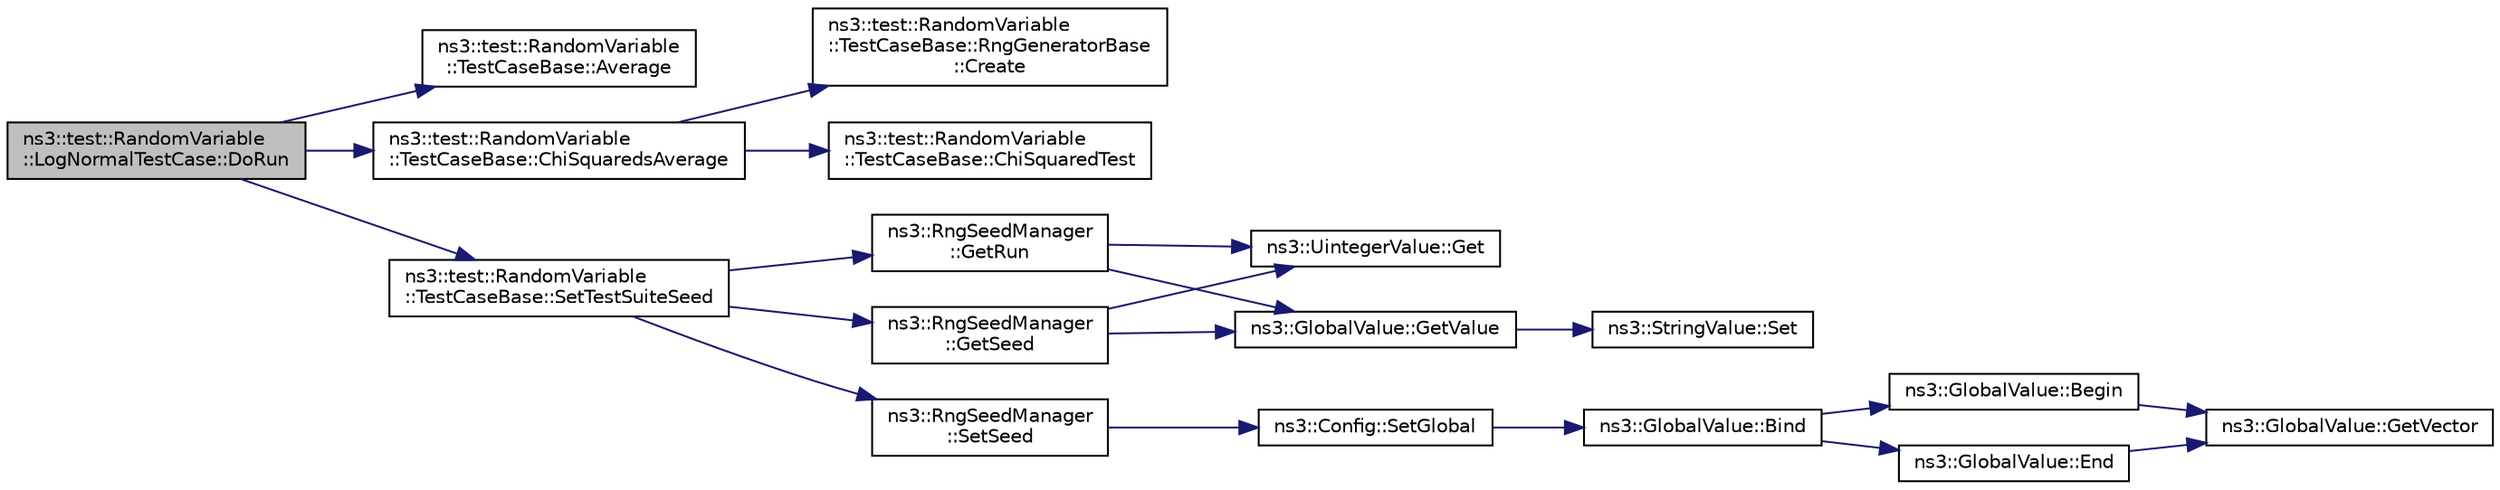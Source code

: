 digraph "ns3::test::RandomVariable::LogNormalTestCase::DoRun"
{
 // LATEX_PDF_SIZE
  edge [fontname="Helvetica",fontsize="10",labelfontname="Helvetica",labelfontsize="10"];
  node [fontname="Helvetica",fontsize="10",shape=record];
  rankdir="LR";
  Node1 [label="ns3::test::RandomVariable\l::LogNormalTestCase::DoRun",height=0.2,width=0.4,color="black", fillcolor="grey75", style="filled", fontcolor="black",tooltip="Implementation to actually run this TestCase."];
  Node1 -> Node2 [color="midnightblue",fontsize="10",style="solid",fontname="Helvetica"];
  Node2 [label="ns3::test::RandomVariable\l::TestCaseBase::Average",height=0.2,width=0.4,color="black", fillcolor="white", style="filled",URL="$classns3_1_1test_1_1_random_variable_1_1_test_case_base.html#af77b2af7793ccbc49cb81a930b825ca2",tooltip="Compute the average of a random variable."];
  Node1 -> Node3 [color="midnightblue",fontsize="10",style="solid",fontname="Helvetica"];
  Node3 [label="ns3::test::RandomVariable\l::TestCaseBase::ChiSquaredsAverage",height=0.2,width=0.4,color="black", fillcolor="white", style="filled",URL="$classns3_1_1test_1_1_random_variable_1_1_test_case_base.html#a3bc48b81b77b96ff6f1499ed3b58624f",tooltip="Average the chi squared value over some number of runs, each run with a new instance of the random nu..."];
  Node3 -> Node4 [color="midnightblue",fontsize="10",style="solid",fontname="Helvetica"];
  Node4 [label="ns3::test::RandomVariable\l::TestCaseBase::ChiSquaredTest",height=0.2,width=0.4,color="black", fillcolor="white", style="filled",URL="$classns3_1_1test_1_1_random_variable_1_1_test_case_base.html#a66108beea5570d70cdd1666df70d24c2",tooltip="Compute the chi square value from a random variable."];
  Node3 -> Node5 [color="midnightblue",fontsize="10",style="solid",fontname="Helvetica"];
  Node5 [label="ns3::test::RandomVariable\l::TestCaseBase::RngGeneratorBase\l::Create",height=0.2,width=0.4,color="black", fillcolor="white", style="filled",URL="$classns3_1_1test_1_1_random_variable_1_1_test_case_base_1_1_rng_generator_base.html#a3eea414a81f304d8815d6e8d39daaf2f",tooltip="Create a new instance of a random variable stream."];
  Node1 -> Node6 [color="midnightblue",fontsize="10",style="solid",fontname="Helvetica"];
  Node6 [label="ns3::test::RandomVariable\l::TestCaseBase::SetTestSuiteSeed",height=0.2,width=0.4,color="black", fillcolor="white", style="filled",URL="$classns3_1_1test_1_1_random_variable_1_1_test_case_base.html#a9dadb0945f5a8eb9fbd3af08bd87c689",tooltip="Set the seed used for this test suite."];
  Node6 -> Node7 [color="midnightblue",fontsize="10",style="solid",fontname="Helvetica"];
  Node7 [label="ns3::RngSeedManager\l::GetRun",height=0.2,width=0.4,color="black", fillcolor="white", style="filled",URL="$classns3_1_1_rng_seed_manager.html#afaf1b845d2523df05ca341a930de24b3",tooltip="Get the current run number."];
  Node7 -> Node8 [color="midnightblue",fontsize="10",style="solid",fontname="Helvetica"];
  Node8 [label="ns3::UintegerValue::Get",height=0.2,width=0.4,color="black", fillcolor="white", style="filled",URL="$classns3_1_1_uinteger_value.html#a82f7ad2ff90cfebf9f6292bb6ace0a05",tooltip=" "];
  Node7 -> Node9 [color="midnightblue",fontsize="10",style="solid",fontname="Helvetica"];
  Node9 [label="ns3::GlobalValue::GetValue",height=0.2,width=0.4,color="black", fillcolor="white", style="filled",URL="$classns3_1_1_global_value.html#a48a99242193fb69609a17332733e8600",tooltip="Get the value."];
  Node9 -> Node10 [color="midnightblue",fontsize="10",style="solid",fontname="Helvetica"];
  Node10 [label="ns3::StringValue::Set",height=0.2,width=0.4,color="black", fillcolor="white", style="filled",URL="$classns3_1_1_string_value.html#a17693012c6f2c52875e0d631fbf40155",tooltip="Set the value."];
  Node6 -> Node11 [color="midnightblue",fontsize="10",style="solid",fontname="Helvetica"];
  Node11 [label="ns3::RngSeedManager\l::GetSeed",height=0.2,width=0.4,color="black", fillcolor="white", style="filled",URL="$classns3_1_1_rng_seed_manager.html#a09f2d185f02aac599cd5a244c4b73ba5",tooltip="Get the current seed value which will be used by all subsequently instantiated RandomVariableStream o..."];
  Node11 -> Node8 [color="midnightblue",fontsize="10",style="solid",fontname="Helvetica"];
  Node11 -> Node9 [color="midnightblue",fontsize="10",style="solid",fontname="Helvetica"];
  Node6 -> Node12 [color="midnightblue",fontsize="10",style="solid",fontname="Helvetica"];
  Node12 [label="ns3::RngSeedManager\l::SetSeed",height=0.2,width=0.4,color="black", fillcolor="white", style="filled",URL="$classns3_1_1_rng_seed_manager.html#ab2a95901871c7b47a3dcf0f70adc58f4",tooltip="Set the seed."];
  Node12 -> Node13 [color="midnightblue",fontsize="10",style="solid",fontname="Helvetica"];
  Node13 [label="ns3::Config::SetGlobal",height=0.2,width=0.4,color="black", fillcolor="white", style="filled",URL="$group__config.html#ga0e12663a7bd119b65d0a219a578f2a3c",tooltip=" "];
  Node13 -> Node14 [color="midnightblue",fontsize="10",style="solid",fontname="Helvetica"];
  Node14 [label="ns3::GlobalValue::Bind",height=0.2,width=0.4,color="black", fillcolor="white", style="filled",URL="$classns3_1_1_global_value.html#a4fe56773b98d1047cd50e974256fd14a",tooltip="Iterate over the set of GlobalValues until a matching name is found and then set its value with Globa..."];
  Node14 -> Node15 [color="midnightblue",fontsize="10",style="solid",fontname="Helvetica"];
  Node15 [label="ns3::GlobalValue::Begin",height=0.2,width=0.4,color="black", fillcolor="white", style="filled",URL="$classns3_1_1_global_value.html#acdeb71b28fe45d98523a2168e8807d83",tooltip="The Begin iterator."];
  Node15 -> Node16 [color="midnightblue",fontsize="10",style="solid",fontname="Helvetica"];
  Node16 [label="ns3::GlobalValue::GetVector",height=0.2,width=0.4,color="black", fillcolor="white", style="filled",URL="$classns3_1_1_global_value.html#a69fde3a69c812df719c42b4e2ebde77e",tooltip="Get the static vector of all GlobalValues."];
  Node14 -> Node17 [color="midnightblue",fontsize="10",style="solid",fontname="Helvetica"];
  Node17 [label="ns3::GlobalValue::End",height=0.2,width=0.4,color="black", fillcolor="white", style="filled",URL="$classns3_1_1_global_value.html#a2488c329999cf507cc7f7aeb173a4a75",tooltip="The End iterator."];
  Node17 -> Node16 [color="midnightblue",fontsize="10",style="solid",fontname="Helvetica"];
}
